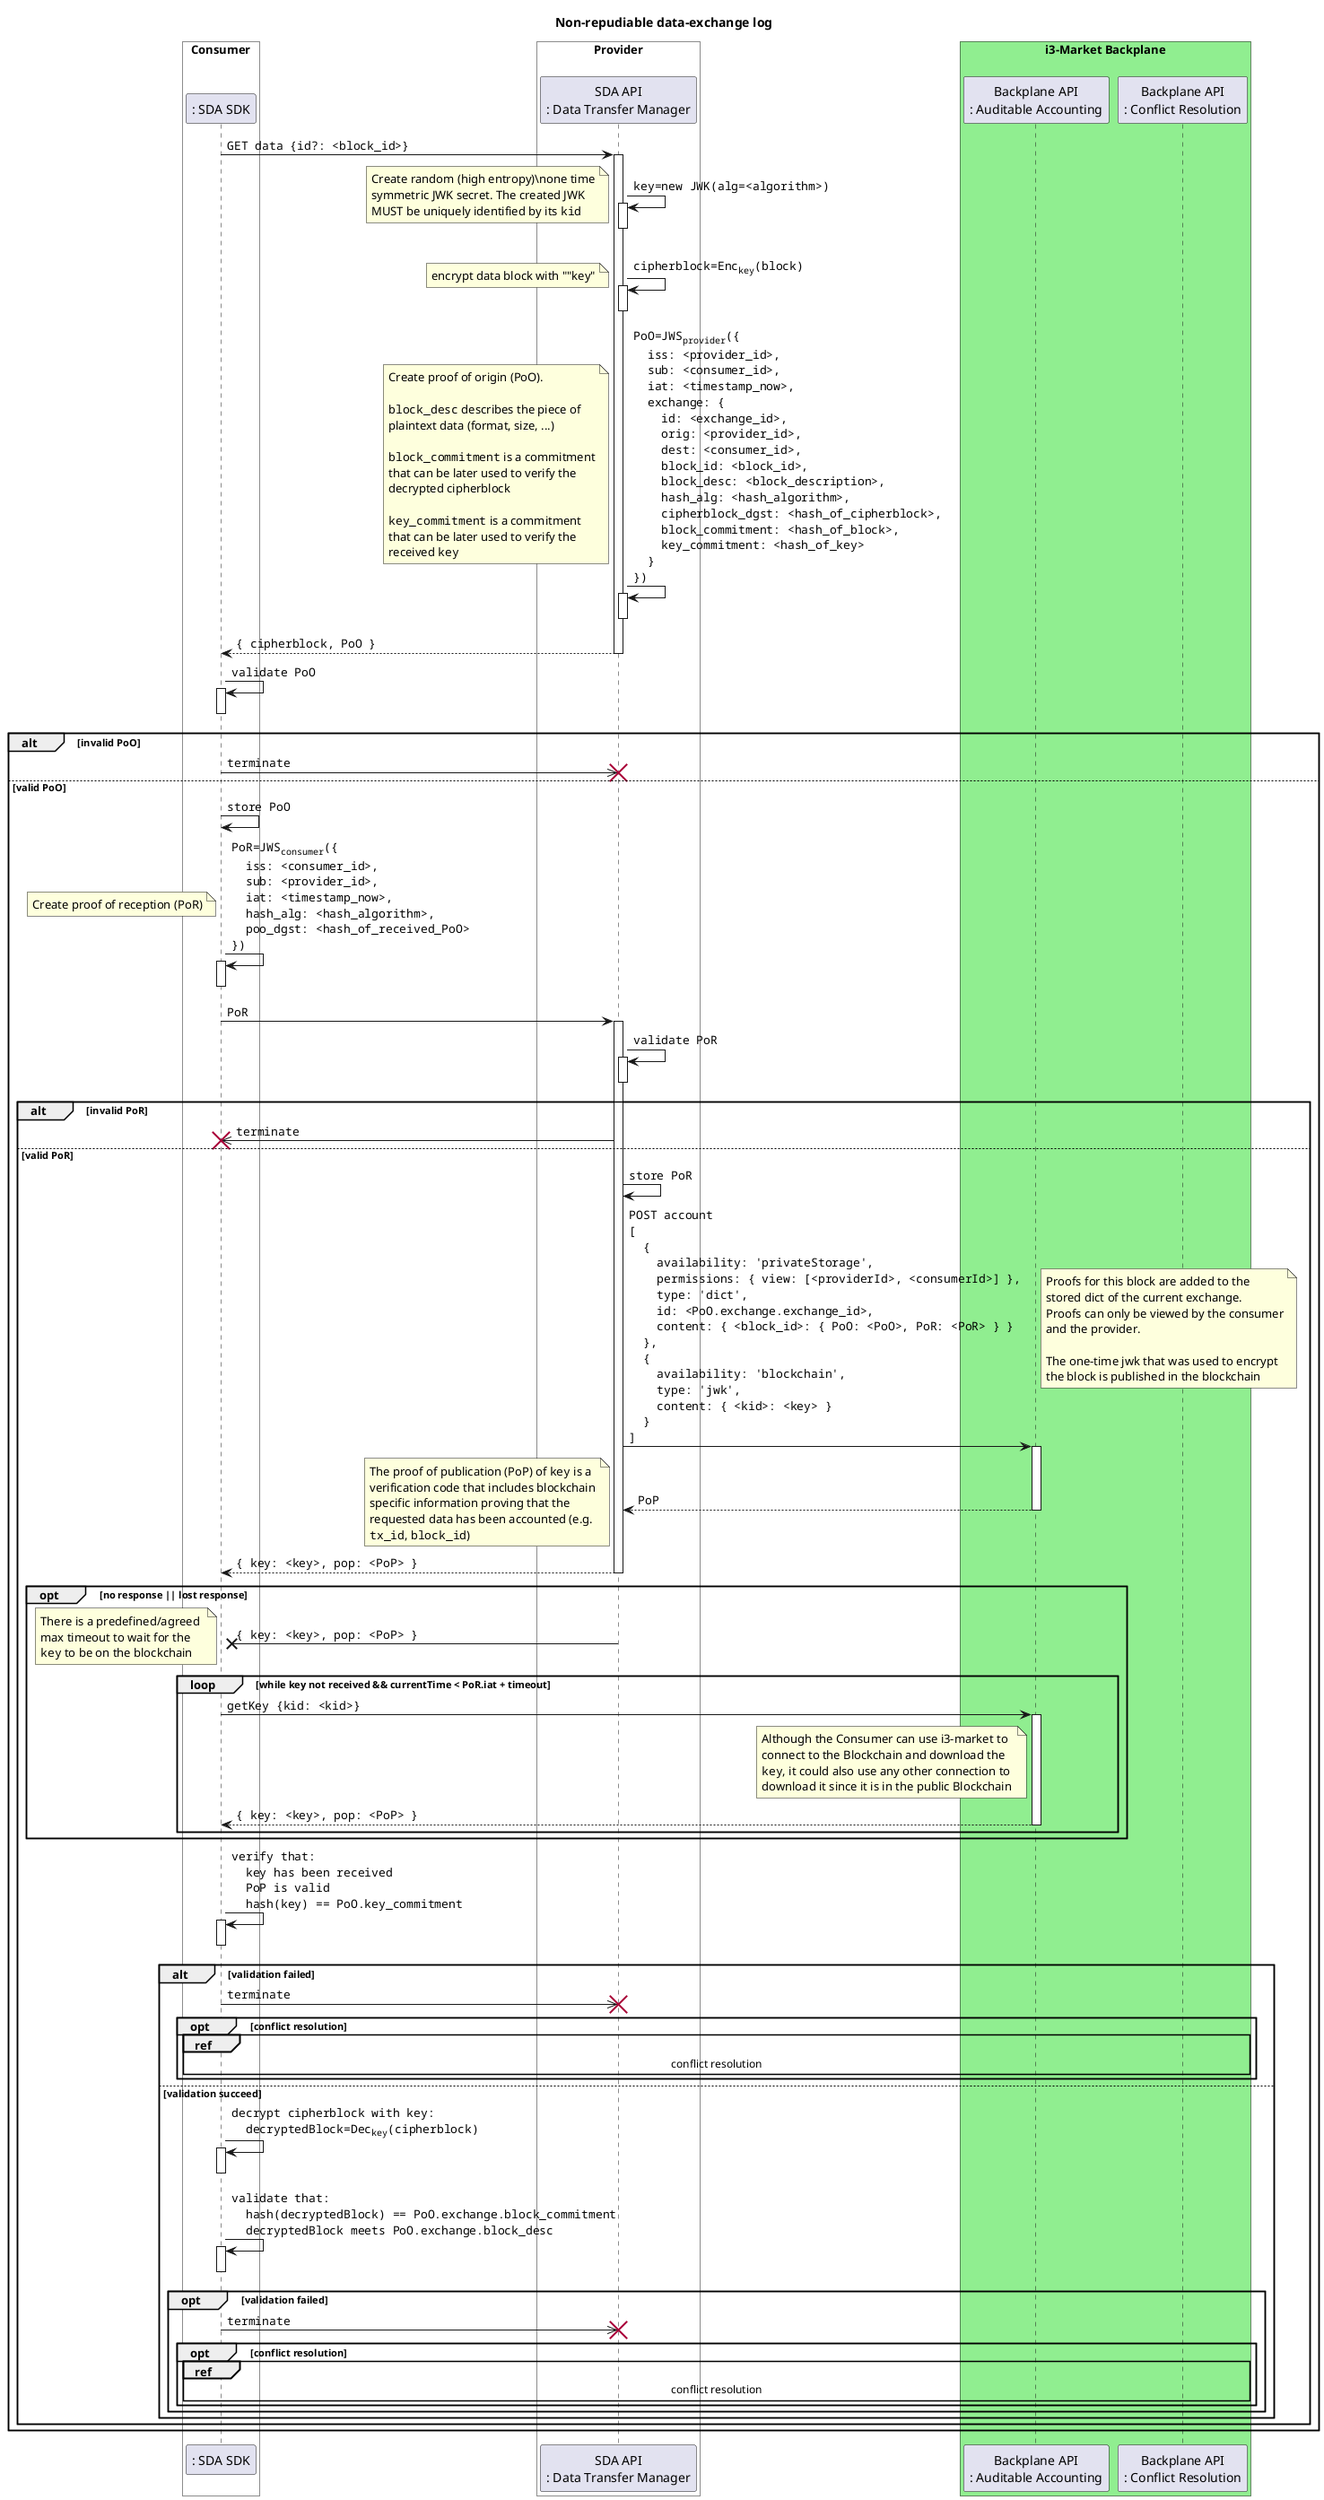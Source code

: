 @startuml nonRepudiableExchangeLog
skinparam shadowing false
skinparam DefaultFontName Noto Sans
skinparam DefaultMonospacedFontName Noto Sans Mono
skinparam ArrowFontName Noto Sans Mono
skinparam maxMessageSize 450

title Non-repudiable data-exchange log

box "Consumer" #White
    participant ": SDA SDK" as C
end box
box "Provider" #White
    participant "SDA API\n: Data Transfer Manager" as P
end box
box "i3-Market Backplane\n" #LightGreen
    participant "Backplane API\n: Auditable Accounting" as AA
    participant "Backplane API\n: Conflict Resolution" as CR
end box

C->P++: GET data {id?: <block_id>}
    P->P++: key=new JWK(alg=<algorithm>)
    P--
    note left
        Create random (high entropy)\none time
        symmetric JWK secret. The created JWK 
        MUST be uniquely identified by its ""kid""
    end note
    P->P++: cipherblock=Enc<sub>key</sub>(block)
    P--
    note left
      encrypt data block with ""key"
    end note
    P->P++: PoO=JWS<sub>provider</sub>({\n\
  iss: <provider_id>,\n\
  sub: <consumer_id>,\n\
  iat: <timestamp_now>,\n\
  exchange: {\n\
    id: <exchange_id>,\n\
    orig: <provider_id>,\n\
    dest: <consumer_id>,\n\
    block_id: <block_id>,\n\
    block_desc: <block_description>,\n\
    hash_alg: <hash_algorithm>,\n\
    cipherblock_dgst: <hash_of_cipherblock>,\n\
    block_commitment: <hash_of_block>,\n\
    key_commitment: <hash_of_key>\n\
  }\n\
})
    note left
        Create proof of origin (PoO).

        ""block_desc"" describes the piece of
        plaintext data (format, size, ...)

        ""block_commitment"" is a commitment
        that can be later used to verify the
        decrypted cipherblock

        ""key_commitment"" is a commitment 
        that can be later used to verify the 
        received ""key""
    end note
    P--
return { cipherblock, PoO }

C->C++: validate PoO
C--

alt invalid PoO
    C->>P !!: terminate
else valid PoO
    C->C: store PoO
    C->C++: PoR=JWS<sub>consumer</sub>({\n\
  iss: <consumer_id>,\n\
  sub: <provider_id>,\n\
  iat: <timestamp_now>,\n\
  hash_alg: <hash_algorithm>,\n\
  poo_dgst: <hash_of_received_PoO>\n\
})
    C--
    note left
      Create proof of reception (PoR)
    end note
    C->P++: PoR
    P->P++: validate PoR
    P--
    alt invalid PoR
        P->>C !!: terminate
    else valid PoR
        P->P: store PoR
        P->AA++: POST account \n\
[\n\
  {\n\
    availability: 'privateStorage',\n\
    permissions: { view: [<providerId>, <consumerId>] },\n\
    type: 'dict',\n\
    id: <PoO.exchange.exchange_id>,\n\
    content: { <block_id>: { PoO: <PoO>, PoR: <PoR> } }\n\
  },\n\
  {\n\
    availability: 'blockchain',\n\
    type: 'jwk',\n\
    content: { <kid>: <key> }\n\
  }\n\
]
        note right
          Proofs for this block are added to the
          stored dict of the current exchange.
          Proofs can only be viewed by the consumer
          and the provider.

          The one-time jwk that was used to encrypt 
          the block is published in the blockchain 
        end note
        return PoP
        note left
          The proof of publication (""PoP"") of ""key"" is a
          verification code that includes blockchain
          specific information proving that the 
          requested data has been accounted (e.g. 
          ""tx_id"", ""block_id"")
        end note
        return { key: <key>, pop: <PoP> }
        opt no response || lost response
            P ->x C: { key: <key>, pop: <PoP> }
            note left
              There is a predefined/agreed 
              max timeout to wait for the 
              ""key"" to be on the blockchain
            end note
            loop while key not received && currentTime < PoR.iat + timeout
                C->AA++: getKey {kid: <kid>}
                note left of AA
                    Although the Consumer can use i3-market to
                    connect to the Blockchain and download the 
                    ""key"", it could also use any other connection to 
                    download it since it is in the public Blockchain
                end note
                return { key: <key>, pop: <PoP> }
            end
        end
        
        C->C++: verify that:\n  key has been received\n  PoP is valid\n  hash(key) == PoO.key_commitment
        C--

        alt validation failed
            C->>P !!: terminate
            opt conflict resolution
                ref over C, P, AA, CR
                    conflict resolution
                end ref
            end
        else validation succeed
            C->C++: decrypt cipherblock with key:\n  decryptedBlock=Dec<sub>key</sub>(cipherblock)
            C--
            C->C++: validate that:\n  hash(decryptedBlock) == PoO.exchange.block_commitment\n  decryptedBlock meets PoO.exchange.block_desc
            C--
            opt validation failed
                C->>P !!: terminate
                opt conflict resolution
                    ref over C, P, AA, CR
                        conflict resolution
                    end ref
                end
            end
        end
    end
end
@enduml